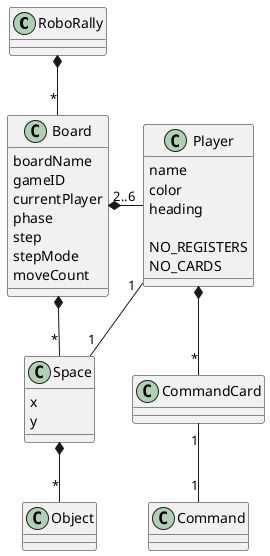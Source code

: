 @startuml
'https://plantuml.com/class-diagram

class RoboRally {
}

class Board {
    boardName
    gameID
    currentPlayer
    phase
    step
    stepMode
    moveCount
}

class Player {
    name
    color
    heading

    NO_REGISTERS
    NO_CARDS
}

class Space {
    x
    y
}

class Object {
}

class CommandCard {

}

class Command {
}

RoboRally *-- "*" Board
Board *--r "2..6" Player
Board *-- "*" Space
Space *-- "*" Object
Player *-- "*" CommandCard
CommandCard "1" -- "1" Command
Player "1" -- "1" Space
@enduml